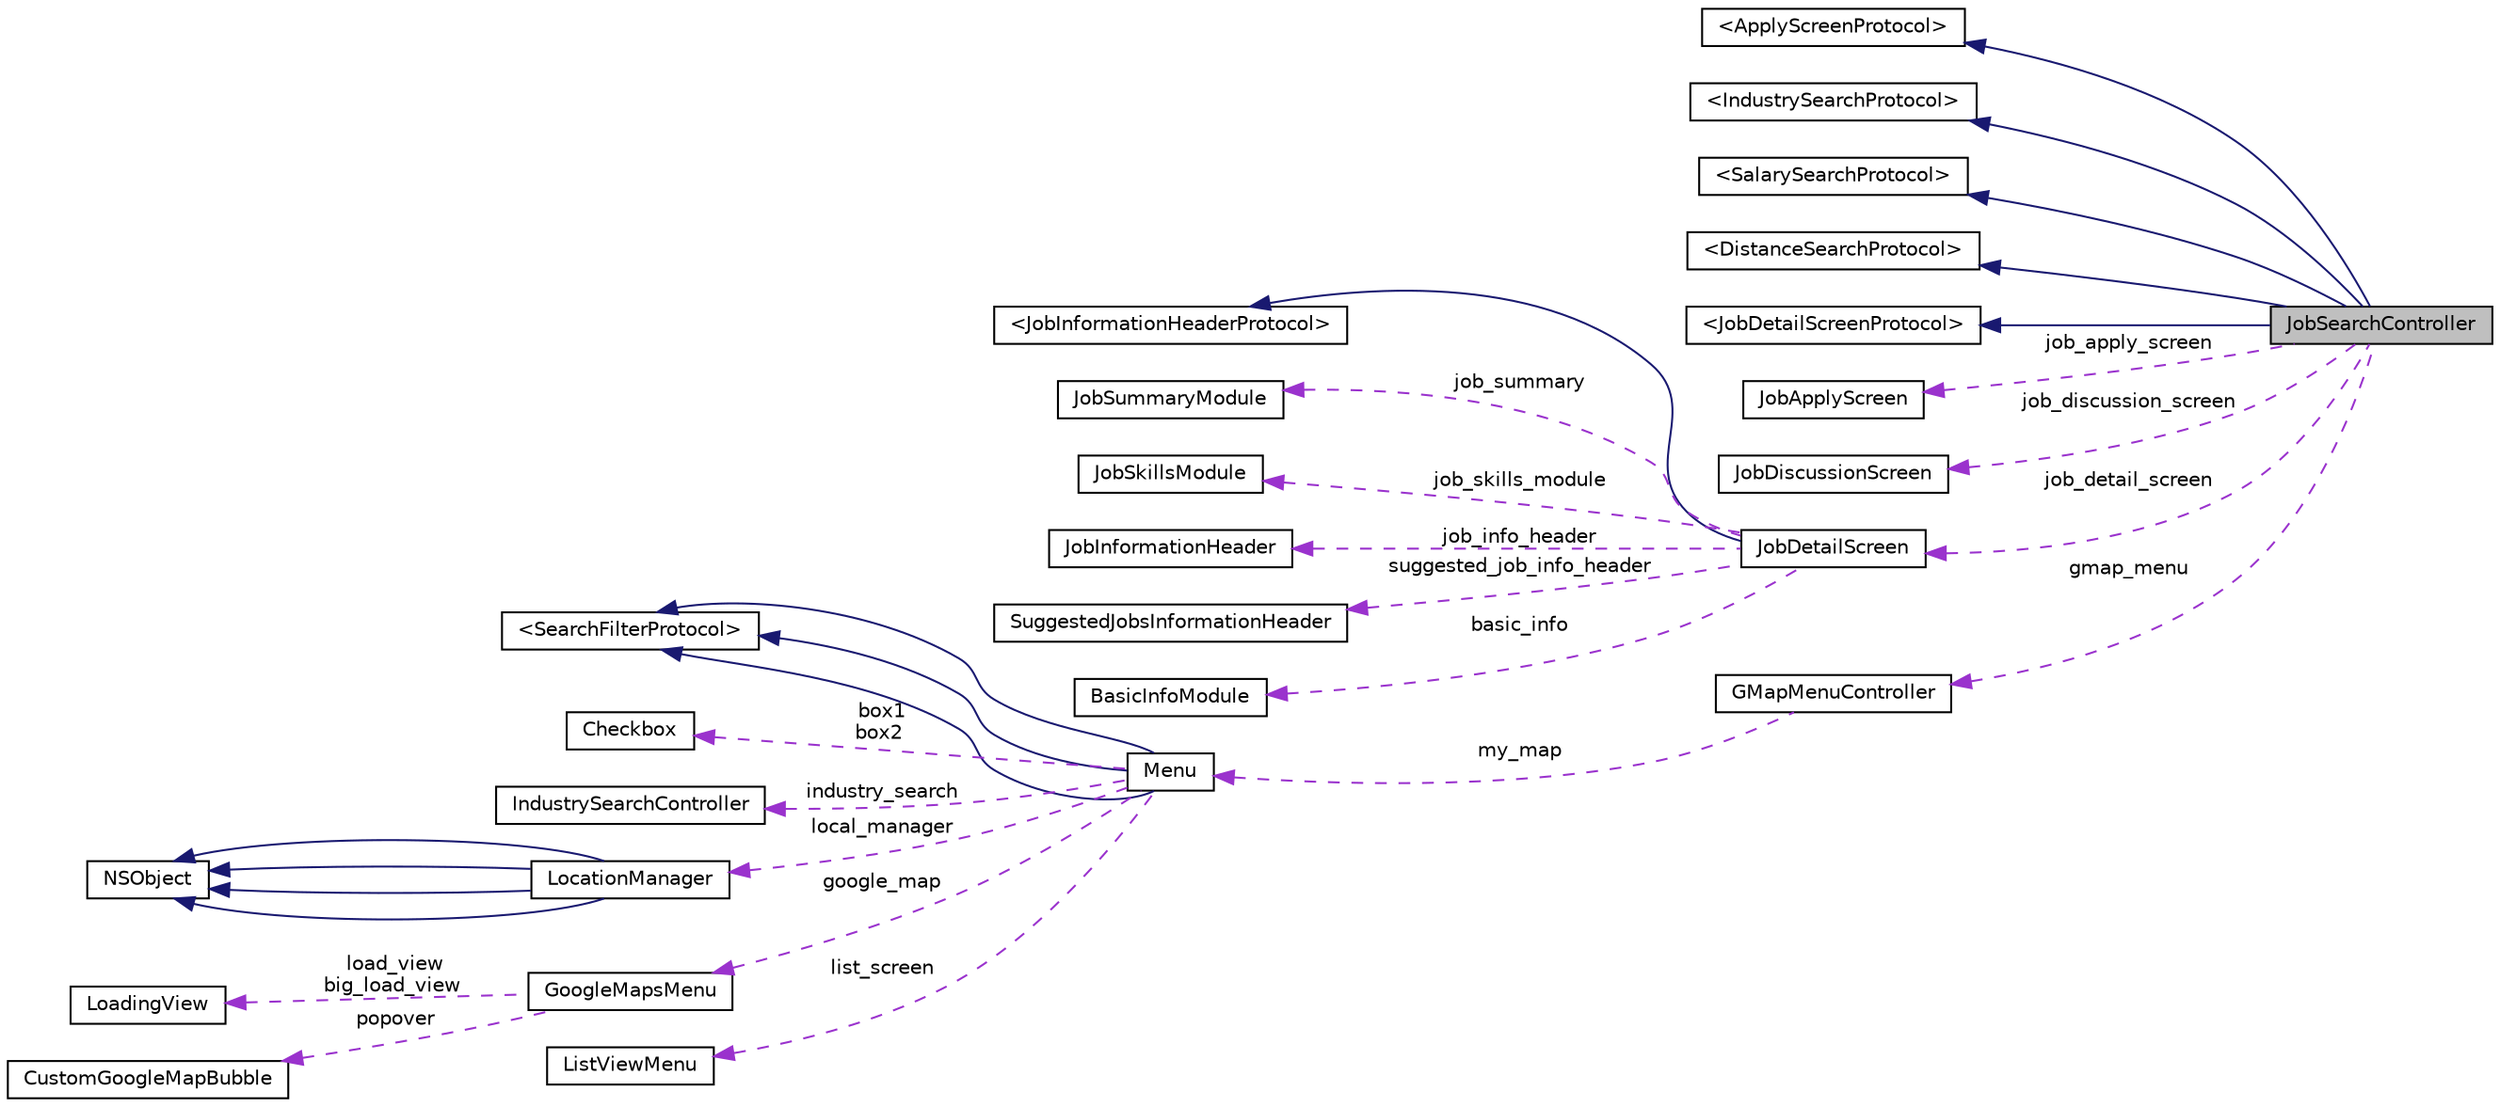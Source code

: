 digraph G
{
  edge [fontname="Helvetica",fontsize="10",labelfontname="Helvetica",labelfontsize="10"];
  node [fontname="Helvetica",fontsize="10",shape=record];
  rankdir="LR";
  Node1 [label="JobSearchController",height=0.2,width=0.4,color="black", fillcolor="grey75", style="filled" fontcolor="black"];
  Node2 -> Node1 [dir="back",color="midnightblue",fontsize="10",style="solid",fontname="Helvetica"];
  Node2 [label="\<ApplyScreenProtocol\>",height=0.2,width=0.4,color="black", fillcolor="white", style="filled",URL="$protocol_apply_screen_protocol-p.html"];
  Node3 -> Node1 [dir="back",color="midnightblue",fontsize="10",style="solid",fontname="Helvetica"];
  Node3 [label="\<IndustrySearchProtocol\>",height=0.2,width=0.4,color="black", fillcolor="white", style="filled",URL="$protocol_industry_search_protocol-p.html"];
  Node4 -> Node1 [dir="back",color="midnightblue",fontsize="10",style="solid",fontname="Helvetica"];
  Node4 [label="\<SalarySearchProtocol\>",height=0.2,width=0.4,color="black", fillcolor="white", style="filled",URL="$protocol_salary_search_protocol-p.html"];
  Node5 -> Node1 [dir="back",color="midnightblue",fontsize="10",style="solid",fontname="Helvetica"];
  Node5 [label="\<DistanceSearchProtocol\>",height=0.2,width=0.4,color="black", fillcolor="white", style="filled",URL="$protocol_distance_search_protocol-p.html"];
  Node6 -> Node1 [dir="back",color="midnightblue",fontsize="10",style="solid",fontname="Helvetica"];
  Node6 [label="\<JobDetailScreenProtocol\>",height=0.2,width=0.4,color="black", fillcolor="white", style="filled",URL="$protocol_job_detail_screen_protocol-p.html"];
  Node7 -> Node1 [dir="back",color="darkorchid3",fontsize="10",style="dashed",label=" job_apply_screen" ,fontname="Helvetica"];
  Node7 [label="JobApplyScreen",height=0.2,width=0.4,color="black", fillcolor="white", style="filled",URL="$interface_job_apply_screen.html"];
  Node8 -> Node1 [dir="back",color="darkorchid3",fontsize="10",style="dashed",label=" job_discussion_screen" ,fontname="Helvetica"];
  Node8 [label="JobDiscussionScreen",height=0.2,width=0.4,color="black", fillcolor="white", style="filled",URL="$interface_job_discussion_screen.html"];
  Node9 -> Node1 [dir="back",color="darkorchid3",fontsize="10",style="dashed",label=" job_detail_screen" ,fontname="Helvetica"];
  Node9 [label="JobDetailScreen",height=0.2,width=0.4,color="black", fillcolor="white", style="filled",URL="$interface_job_detail_screen.html"];
  Node10 -> Node9 [dir="back",color="midnightblue",fontsize="10",style="solid",fontname="Helvetica"];
  Node10 [label="\<JobInformationHeaderProtocol\>",height=0.2,width=0.4,color="black", fillcolor="white", style="filled",URL="$protocol_job_information_header_protocol-p.html"];
  Node11 -> Node9 [dir="back",color="darkorchid3",fontsize="10",style="dashed",label=" job_summary" ,fontname="Helvetica"];
  Node11 [label="JobSummaryModule",height=0.2,width=0.4,color="black", fillcolor="white", style="filled",URL="$interface_job_summary_module.html"];
  Node12 -> Node9 [dir="back",color="darkorchid3",fontsize="10",style="dashed",label=" job_skills_module" ,fontname="Helvetica"];
  Node12 [label="JobSkillsModule",height=0.2,width=0.4,color="black", fillcolor="white", style="filled",URL="$interface_job_skills_module.html"];
  Node13 -> Node9 [dir="back",color="darkorchid3",fontsize="10",style="dashed",label=" job_info_header" ,fontname="Helvetica"];
  Node13 [label="JobInformationHeader",height=0.2,width=0.4,color="black", fillcolor="white", style="filled",URL="$interface_job_information_header.html"];
  Node14 -> Node9 [dir="back",color="darkorchid3",fontsize="10",style="dashed",label=" suggested_job_info_header" ,fontname="Helvetica"];
  Node14 [label="SuggestedJobsInformationHeader",height=0.2,width=0.4,color="black", fillcolor="white", style="filled",URL="$interface_suggested_jobs_information_header.html"];
  Node15 -> Node9 [dir="back",color="darkorchid3",fontsize="10",style="dashed",label=" basic_info" ,fontname="Helvetica"];
  Node15 [label="BasicInfoModule",height=0.2,width=0.4,color="black", fillcolor="white", style="filled",URL="$interface_basic_info_module.html"];
  Node16 -> Node1 [dir="back",color="darkorchid3",fontsize="10",style="dashed",label=" gmap_menu" ,fontname="Helvetica"];
  Node16 [label="GMapMenuController",height=0.2,width=0.4,color="black", fillcolor="white", style="filled",URL="$interface_g_map_menu_controller.html"];
  Node17 -> Node16 [dir="back",color="darkorchid3",fontsize="10",style="dashed",label=" my_map" ,fontname="Helvetica"];
  Node17 [label="Menu",height=0.2,width=0.4,color="black", fillcolor="white", style="filled",URL="$interface_menu.html"];
  Node18 -> Node17 [dir="back",color="midnightblue",fontsize="10",style="solid",fontname="Helvetica"];
  Node18 [label="\<SearchFilterProtocol\>",height=0.2,width=0.4,color="black", fillcolor="white", style="filled",URL="$protocol_search_filter_protocol-p.html"];
  Node18 -> Node17 [dir="back",color="midnightblue",fontsize="10",style="solid",fontname="Helvetica"];
  Node18 -> Node17 [dir="back",color="midnightblue",fontsize="10",style="solid",fontname="Helvetica"];
  Node19 -> Node17 [dir="back",color="darkorchid3",fontsize="10",style="dashed",label=" box1\nbox2" ,fontname="Helvetica"];
  Node19 [label="Checkbox",height=0.2,width=0.4,color="black", fillcolor="white", style="filled",URL="$interface_checkbox.html"];
  Node20 -> Node17 [dir="back",color="darkorchid3",fontsize="10",style="dashed",label=" industry_search" ,fontname="Helvetica"];
  Node20 [label="IndustrySearchController",height=0.2,width=0.4,color="black", fillcolor="white", style="filled",URL="$interface_industry_search_controller.html"];
  Node21 -> Node17 [dir="back",color="darkorchid3",fontsize="10",style="dashed",label=" local_manager" ,fontname="Helvetica"];
  Node21 [label="LocationManager",height=0.2,width=0.4,color="black", fillcolor="white", style="filled",URL="$interface_location_manager.html"];
  Node22 -> Node21 [dir="back",color="midnightblue",fontsize="10",style="solid",fontname="Helvetica"];
  Node22 [label="NSObject",height=0.2,width=0.4,color="black", fillcolor="white", style="filled",URL="$class_n_s_object.html"];
  Node22 -> Node21 [dir="back",color="midnightblue",fontsize="10",style="solid",fontname="Helvetica"];
  Node22 -> Node21 [dir="back",color="midnightblue",fontsize="10",style="solid",fontname="Helvetica"];
  Node22 -> Node21 [dir="back",color="midnightblue",fontsize="10",style="solid",fontname="Helvetica"];
  Node23 -> Node17 [dir="back",color="darkorchid3",fontsize="10",style="dashed",label=" google_map" ,fontname="Helvetica"];
  Node23 [label="GoogleMapsMenu",height=0.2,width=0.4,color="black", fillcolor="white", style="filled",URL="$interface_google_maps_menu.html"];
  Node24 -> Node23 [dir="back",color="darkorchid3",fontsize="10",style="dashed",label=" load_view\nbig_load_view" ,fontname="Helvetica"];
  Node24 [label="LoadingView",height=0.2,width=0.4,color="black", fillcolor="white", style="filled",URL="$interface_loading_view.html"];
  Node25 -> Node23 [dir="back",color="darkorchid3",fontsize="10",style="dashed",label=" popover" ,fontname="Helvetica"];
  Node25 [label="CustomGoogleMapBubble",height=0.2,width=0.4,color="black", fillcolor="white", style="filled",URL="$interface_custom_google_map_bubble.html"];
  Node26 -> Node17 [dir="back",color="darkorchid3",fontsize="10",style="dashed",label=" list_screen" ,fontname="Helvetica"];
  Node26 [label="ListViewMenu",height=0.2,width=0.4,color="black", fillcolor="white", style="filled",URL="$interface_list_view_menu.html"];
}
